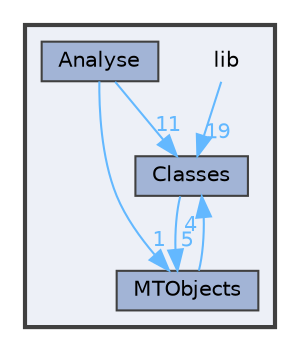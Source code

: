digraph "lib"
{
 // LATEX_PDF_SIZE
  bgcolor="transparent";
  edge [fontname=Helvetica,fontsize=10,labelfontname=Helvetica,labelfontsize=10];
  node [fontname=Helvetica,fontsize=10,shape=box,height=0.2,width=0.4];
  compound=true
  subgraph clusterdir_97aefd0d527b934f1d99a682da8fe6a9 {
    graph [ bgcolor="#edf0f7", pencolor="grey25", label="", fontname=Helvetica,fontsize=10 style="filled,bold", URL="dir_97aefd0d527b934f1d99a682da8fe6a9.html",tooltip=""]
    dir_97aefd0d527b934f1d99a682da8fe6a9 [shape=plaintext, label="lib"];
  dir_7c4907a2a5f1a0aabf4fb26dde5b883c [label="Analyse", fillcolor="#a2b4d6", color="grey25", style="filled", URL="dir_7c4907a2a5f1a0aabf4fb26dde5b883c.html",tooltip=""];
  dir_87ff476ccb6f299a9759bbe8af9ee70b [label="Classes", fillcolor="#a2b4d6", color="grey25", style="filled", URL="dir_87ff476ccb6f299a9759bbe8af9ee70b.html",tooltip=""];
  dir_36293d75d3861a2cc4b09260fc47a5c1 [label="MTObjects", fillcolor="#a2b4d6", color="grey25", style="filled", URL="dir_36293d75d3861a2cc4b09260fc47a5c1.html",tooltip=""];
  }
  dir_97aefd0d527b934f1d99a682da8fe6a9->dir_87ff476ccb6f299a9759bbe8af9ee70b [headlabel="19", labeldistance=1.5 headhref="dir_000003_000002.html" color="steelblue1" fontcolor="steelblue1"];
  dir_7c4907a2a5f1a0aabf4fb26dde5b883c->dir_36293d75d3861a2cc4b09260fc47a5c1 [headlabel="1", labeldistance=1.5 headhref="dir_000000_000004.html" color="steelblue1" fontcolor="steelblue1"];
  dir_7c4907a2a5f1a0aabf4fb26dde5b883c->dir_87ff476ccb6f299a9759bbe8af9ee70b [headlabel="11", labeldistance=1.5 headhref="dir_000000_000002.html" color="steelblue1" fontcolor="steelblue1"];
  dir_87ff476ccb6f299a9759bbe8af9ee70b->dir_36293d75d3861a2cc4b09260fc47a5c1 [headlabel="5", labeldistance=1.5 headhref="dir_000002_000004.html" color="steelblue1" fontcolor="steelblue1"];
  dir_36293d75d3861a2cc4b09260fc47a5c1->dir_87ff476ccb6f299a9759bbe8af9ee70b [headlabel="4", labeldistance=1.5 headhref="dir_000004_000002.html" color="steelblue1" fontcolor="steelblue1"];
}
